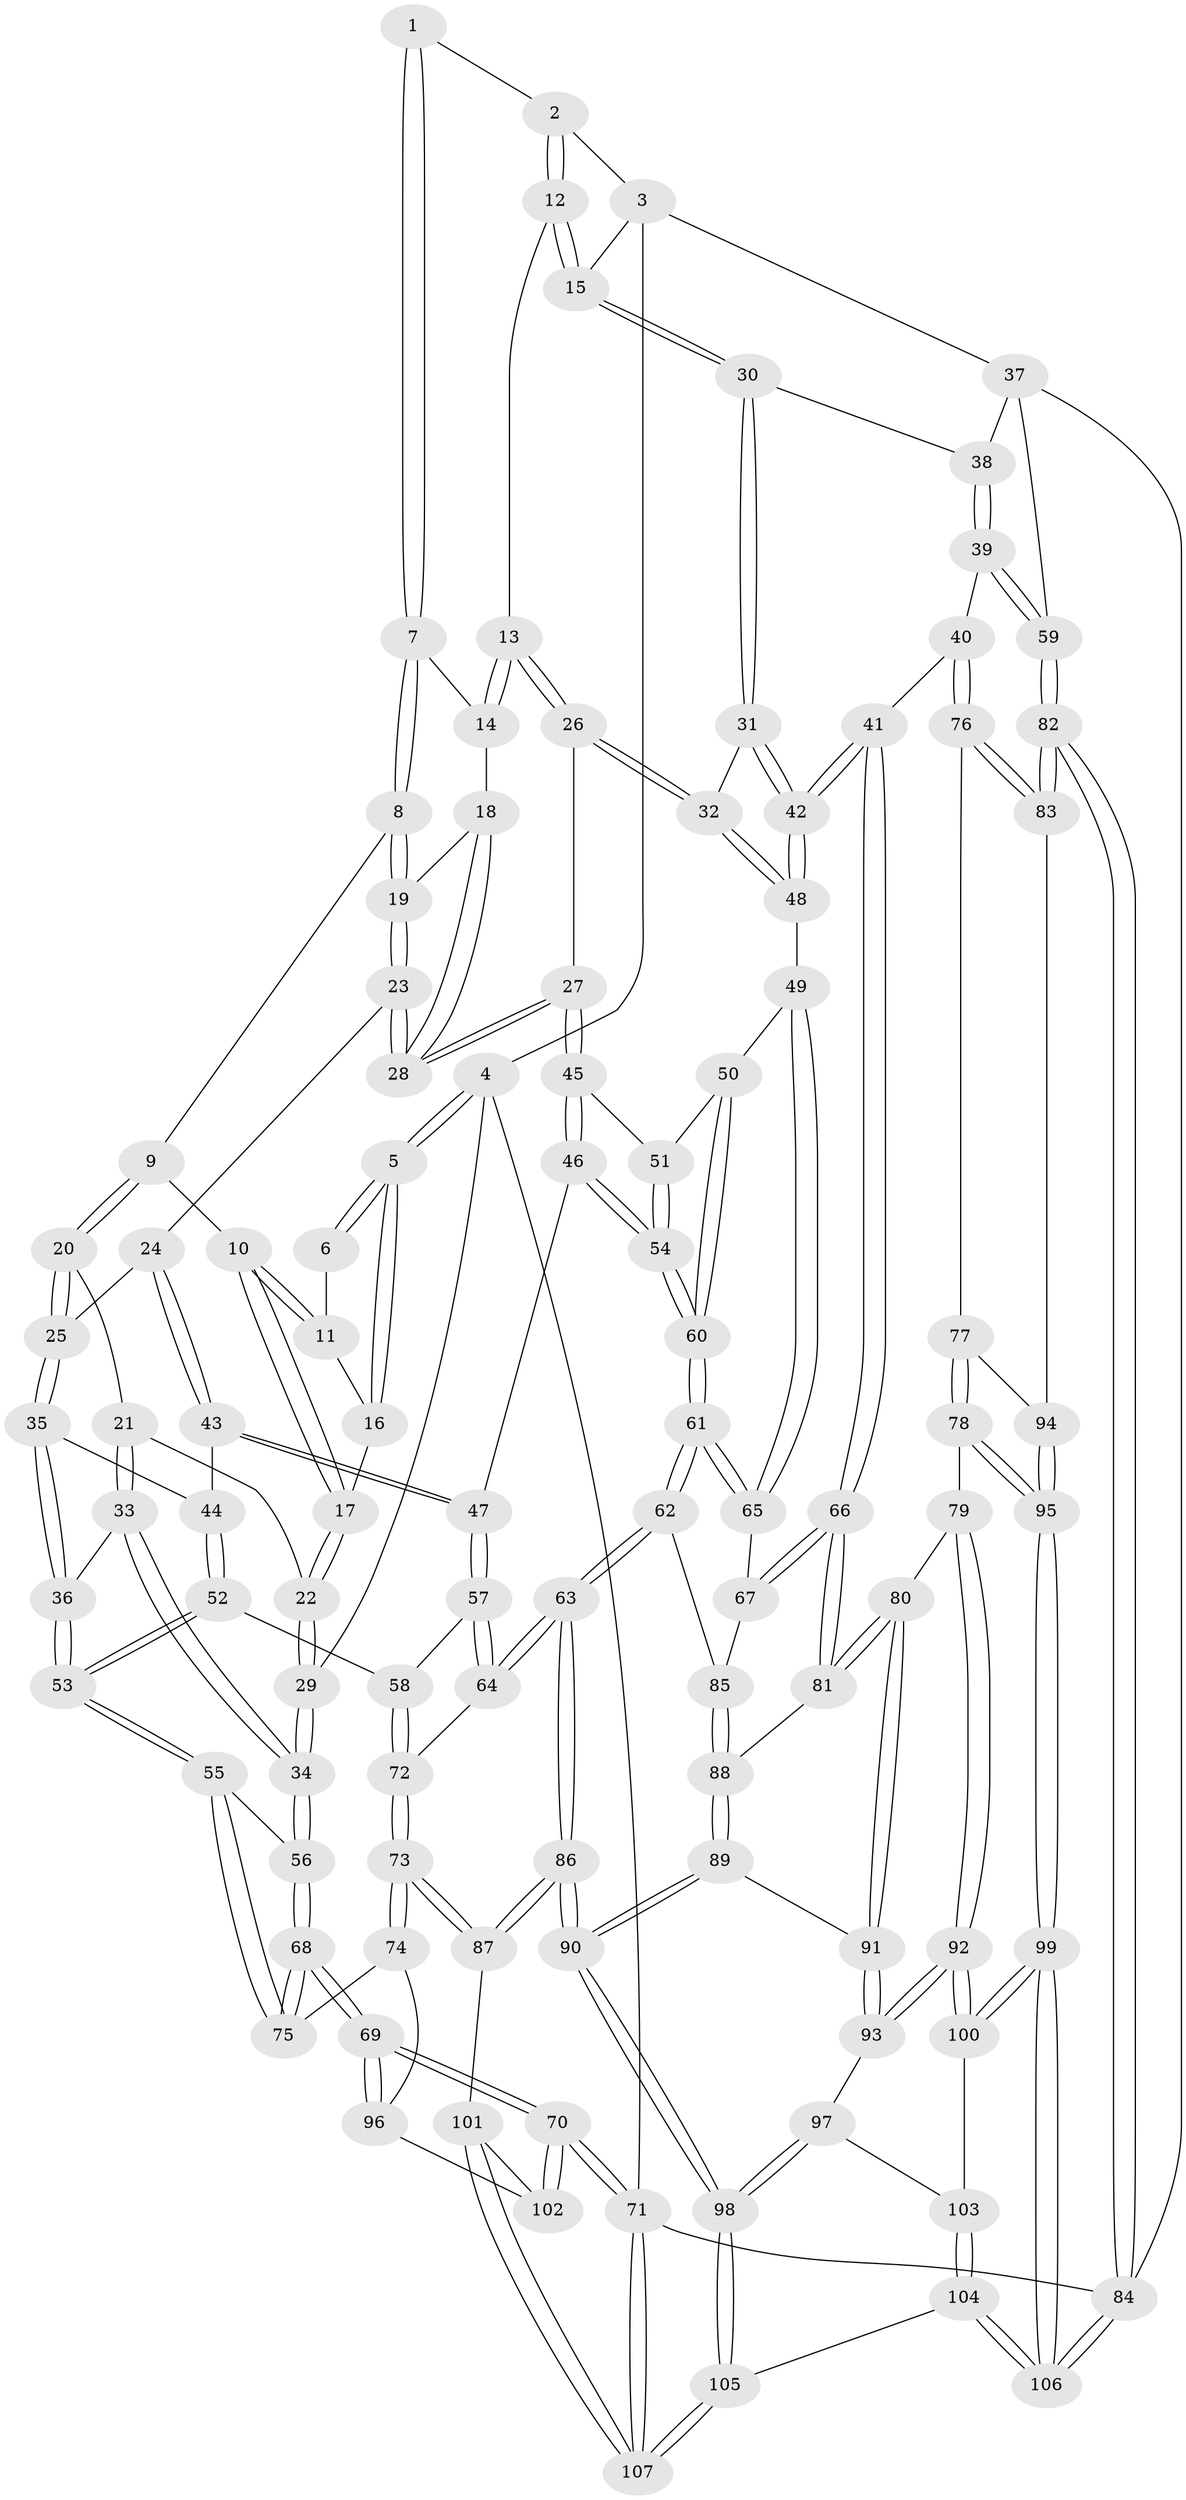 // Generated by graph-tools (version 1.1) at 2025/11/02/27/25 16:11:51]
// undirected, 107 vertices, 264 edges
graph export_dot {
graph [start="1"]
  node [color=gray90,style=filled];
  1 [pos="+0.3793890073195898+0"];
  2 [pos="+0.4614612207694564+0"];
  3 [pos="+0.8086173922557005+0"];
  4 [pos="+0+0"];
  5 [pos="+0+0"];
  6 [pos="+0.36727968436327163+0"];
  7 [pos="+0.37171031122877846+0.03865998526040903"];
  8 [pos="+0.26470965922100625+0.1259238675172313"];
  9 [pos="+0.24247198954256005+0.13043454792538614"];
  10 [pos="+0.21232173116991956+0.12023125617126859"];
  11 [pos="+0.1745651430345898+0.08857620715870959"];
  12 [pos="+0.5838588268899678+0.19820154572817628"];
  13 [pos="+0.5238818274434078+0.21793236300731192"];
  14 [pos="+0.373593103908097+0.041558079198589656"];
  15 [pos="+0.7522990163628235+0.1698869158141637"];
  16 [pos="+0.07707069138875984+0.04525873980534981"];
  17 [pos="+0.11570689247768026+0.21532033836722297"];
  18 [pos="+0.3490783297808929+0.1936214565282997"];
  19 [pos="+0.29286685393571443+0.18356644253505386"];
  20 [pos="+0.19728267422652007+0.2836225860610836"];
  21 [pos="+0.1181272247646862+0.2838789478355817"];
  22 [pos="+0.10872011420377098+0.2593187497891051"];
  23 [pos="+0.30795338115014603+0.33319710337036496"];
  24 [pos="+0.30579021799030387+0.3337458283317217"];
  25 [pos="+0.30418805607225313+0.3339647789347818"];
  26 [pos="+0.4422558450716184+0.3332954557954482"];
  27 [pos="+0.4368824031563804+0.33604177409890007"];
  28 [pos="+0.4260051376453867+0.334355826881034"];
  29 [pos="+0+0"];
  30 [pos="+0.7607350844804591+0.18199896966354562"];
  31 [pos="+0.6809440390835654+0.3707886987256197"];
  32 [pos="+0.5852724220883527+0.4296011203424886"];
  33 [pos="+0.0830656024978227+0.3334513271180332"];
  34 [pos="+0+0.4517579897744513"];
  35 [pos="+0.23703976190158424+0.42533425617277854"];
  36 [pos="+0.15963448571231328+0.46268362282332937"];
  37 [pos="+1+0.23559574994638174"];
  38 [pos="+0.8050910169870388+0.21455785985955042"];
  39 [pos="+0.8911006713002099+0.5049899431868127"];
  40 [pos="+0.7869301707384468+0.5851668830393391"];
  41 [pos="+0.7808012258516672+0.5844492966605653"];
  42 [pos="+0.7716639796658468+0.5792375205564452"];
  43 [pos="+0.31335991413888103+0.5114875013905066"];
  44 [pos="+0.27167763637618136+0.48678232313402636"];
  45 [pos="+0.42970009935190095+0.4116239819459035"];
  46 [pos="+0.3562133377016602+0.5374793382671278"];
  47 [pos="+0.3411117538614933+0.5416740284354743"];
  48 [pos="+0.6131247940683502+0.5361819706595591"];
  49 [pos="+0.5733043763696244+0.5581839345486457"];
  50 [pos="+0.5452620865655403+0.5572224658602575"];
  51 [pos="+0.4642915433065618+0.47597852195943924"];
  52 [pos="+0.16056020560406692+0.6013589172003553"];
  53 [pos="+0.11808048194418379+0.5904817001929714"];
  54 [pos="+0.43839635364107904+0.5987829508058325"];
  55 [pos="+0.10877906312911352+0.5938008150968712"];
  56 [pos="+0+0.5266887527429666"];
  57 [pos="+0.28561342598455314+0.6017487164804409"];
  58 [pos="+0.18040236696245526+0.6093039990496457"];
  59 [pos="+1+0.5170798922400113"];
  60 [pos="+0.4447192029409634+0.6063420787207988"];
  61 [pos="+0.43552323973001134+0.7020528751725463"];
  62 [pos="+0.4351675444082781+0.7036596109027263"];
  63 [pos="+0.38454744957828413+0.7218206126601489"];
  64 [pos="+0.3648522864602826+0.7102436176928272"];
  65 [pos="+0.5668489789772221+0.6140154257176926"];
  66 [pos="+0.6193583781487059+0.7297226107791773"];
  67 [pos="+0.5789344856204308+0.7031338689125625"];
  68 [pos="+0+0.7209298098254718"];
  69 [pos="+0+0.9849410940181037"];
  70 [pos="+0+1"];
  71 [pos="+0+1"];
  72 [pos="+0.2364581446546802+0.7288828975554975"];
  73 [pos="+0.2085441697124286+0.836757358115277"];
  74 [pos="+0.11181556445126602+0.8075022753584478"];
  75 [pos="+0.09656412016421798+0.7629647564615413"];
  76 [pos="+0.8288877750859525+0.718945566482135"];
  77 [pos="+0.8222084237201301+0.7782807571057162"];
  78 [pos="+0.8195871517376926+0.7919501029339235"];
  79 [pos="+0.681801138099518+0.8130761887755217"];
  80 [pos="+0.6366954287487343+0.7928561333290419"];
  81 [pos="+0.6202954239489482+0.7453151141738545"];
  82 [pos="+1+0.7285437867185202"];
  83 [pos="+1+0.7296780843909128"];
  84 [pos="+1+1"];
  85 [pos="+0.44480237365673664+0.7092823045530304"];
  86 [pos="+0.3210813981305805+0.9042340093819028"];
  87 [pos="+0.23958624466065576+0.8702146664604091"];
  88 [pos="+0.49591457450289494+0.7992843089753036"];
  89 [pos="+0.5007417496847826+0.8407156425858358"];
  90 [pos="+0.3849255443237083+0.997053764642025"];
  91 [pos="+0.5912054795129373+0.8488878234087085"];
  92 [pos="+0.6879281850778012+0.9017973563372911"];
  93 [pos="+0.5939015235777646+0.8650284088674496"];
  94 [pos="+1+0.7861435106638975"];
  95 [pos="+0.8467890239219126+0.8691934189020847"];
  96 [pos="+0.07014054498147136+0.8468022096805943"];
  97 [pos="+0.592876566029891+0.8975140228469125"];
  98 [pos="+0.40896273916820136+1"];
  99 [pos="+0.8680000894083213+1"];
  100 [pos="+0.6952853490978312+0.9262698310554255"];
  101 [pos="+0.13841264229995148+0.9638315722230906"];
  102 [pos="+0.09203045411597388+0.9275393508605841"];
  103 [pos="+0.6308007061657893+0.9272226328700783"];
  104 [pos="+0.5136276374669476+1"];
  105 [pos="+0.41860226904832776+1"];
  106 [pos="+0.9780041717596027+1"];
  107 [pos="+0.07984215738696057+1"];
  1 -- 2;
  1 -- 7;
  1 -- 7;
  2 -- 3;
  2 -- 12;
  2 -- 12;
  3 -- 4;
  3 -- 15;
  3 -- 37;
  4 -- 5;
  4 -- 5;
  4 -- 29;
  4 -- 71;
  5 -- 6;
  5 -- 6;
  5 -- 16;
  5 -- 16;
  6 -- 11;
  7 -- 8;
  7 -- 8;
  7 -- 14;
  8 -- 9;
  8 -- 19;
  8 -- 19;
  9 -- 10;
  9 -- 20;
  9 -- 20;
  10 -- 11;
  10 -- 11;
  10 -- 17;
  10 -- 17;
  11 -- 16;
  12 -- 13;
  12 -- 15;
  12 -- 15;
  13 -- 14;
  13 -- 14;
  13 -- 26;
  13 -- 26;
  14 -- 18;
  15 -- 30;
  15 -- 30;
  16 -- 17;
  17 -- 22;
  17 -- 22;
  18 -- 19;
  18 -- 28;
  18 -- 28;
  19 -- 23;
  19 -- 23;
  20 -- 21;
  20 -- 25;
  20 -- 25;
  21 -- 22;
  21 -- 33;
  21 -- 33;
  22 -- 29;
  22 -- 29;
  23 -- 24;
  23 -- 28;
  23 -- 28;
  24 -- 25;
  24 -- 43;
  24 -- 43;
  25 -- 35;
  25 -- 35;
  26 -- 27;
  26 -- 32;
  26 -- 32;
  27 -- 28;
  27 -- 28;
  27 -- 45;
  27 -- 45;
  29 -- 34;
  29 -- 34;
  30 -- 31;
  30 -- 31;
  30 -- 38;
  31 -- 32;
  31 -- 42;
  31 -- 42;
  32 -- 48;
  32 -- 48;
  33 -- 34;
  33 -- 34;
  33 -- 36;
  34 -- 56;
  34 -- 56;
  35 -- 36;
  35 -- 36;
  35 -- 44;
  36 -- 53;
  36 -- 53;
  37 -- 38;
  37 -- 59;
  37 -- 84;
  38 -- 39;
  38 -- 39;
  39 -- 40;
  39 -- 59;
  39 -- 59;
  40 -- 41;
  40 -- 76;
  40 -- 76;
  41 -- 42;
  41 -- 42;
  41 -- 66;
  41 -- 66;
  42 -- 48;
  42 -- 48;
  43 -- 44;
  43 -- 47;
  43 -- 47;
  44 -- 52;
  44 -- 52;
  45 -- 46;
  45 -- 46;
  45 -- 51;
  46 -- 47;
  46 -- 54;
  46 -- 54;
  47 -- 57;
  47 -- 57;
  48 -- 49;
  49 -- 50;
  49 -- 65;
  49 -- 65;
  50 -- 51;
  50 -- 60;
  50 -- 60;
  51 -- 54;
  51 -- 54;
  52 -- 53;
  52 -- 53;
  52 -- 58;
  53 -- 55;
  53 -- 55;
  54 -- 60;
  54 -- 60;
  55 -- 56;
  55 -- 75;
  55 -- 75;
  56 -- 68;
  56 -- 68;
  57 -- 58;
  57 -- 64;
  57 -- 64;
  58 -- 72;
  58 -- 72;
  59 -- 82;
  59 -- 82;
  60 -- 61;
  60 -- 61;
  61 -- 62;
  61 -- 62;
  61 -- 65;
  61 -- 65;
  62 -- 63;
  62 -- 63;
  62 -- 85;
  63 -- 64;
  63 -- 64;
  63 -- 86;
  63 -- 86;
  64 -- 72;
  65 -- 67;
  66 -- 67;
  66 -- 67;
  66 -- 81;
  66 -- 81;
  67 -- 85;
  68 -- 69;
  68 -- 69;
  68 -- 75;
  68 -- 75;
  69 -- 70;
  69 -- 70;
  69 -- 96;
  69 -- 96;
  70 -- 71;
  70 -- 71;
  70 -- 102;
  70 -- 102;
  71 -- 107;
  71 -- 107;
  71 -- 84;
  72 -- 73;
  72 -- 73;
  73 -- 74;
  73 -- 74;
  73 -- 87;
  73 -- 87;
  74 -- 75;
  74 -- 96;
  76 -- 77;
  76 -- 83;
  76 -- 83;
  77 -- 78;
  77 -- 78;
  77 -- 94;
  78 -- 79;
  78 -- 95;
  78 -- 95;
  79 -- 80;
  79 -- 92;
  79 -- 92;
  80 -- 81;
  80 -- 81;
  80 -- 91;
  80 -- 91;
  81 -- 88;
  82 -- 83;
  82 -- 83;
  82 -- 84;
  82 -- 84;
  83 -- 94;
  84 -- 106;
  84 -- 106;
  85 -- 88;
  85 -- 88;
  86 -- 87;
  86 -- 87;
  86 -- 90;
  86 -- 90;
  87 -- 101;
  88 -- 89;
  88 -- 89;
  89 -- 90;
  89 -- 90;
  89 -- 91;
  90 -- 98;
  90 -- 98;
  91 -- 93;
  91 -- 93;
  92 -- 93;
  92 -- 93;
  92 -- 100;
  92 -- 100;
  93 -- 97;
  94 -- 95;
  94 -- 95;
  95 -- 99;
  95 -- 99;
  96 -- 102;
  97 -- 98;
  97 -- 98;
  97 -- 103;
  98 -- 105;
  98 -- 105;
  99 -- 100;
  99 -- 100;
  99 -- 106;
  99 -- 106;
  100 -- 103;
  101 -- 102;
  101 -- 107;
  101 -- 107;
  103 -- 104;
  103 -- 104;
  104 -- 105;
  104 -- 106;
  104 -- 106;
  105 -- 107;
  105 -- 107;
}
